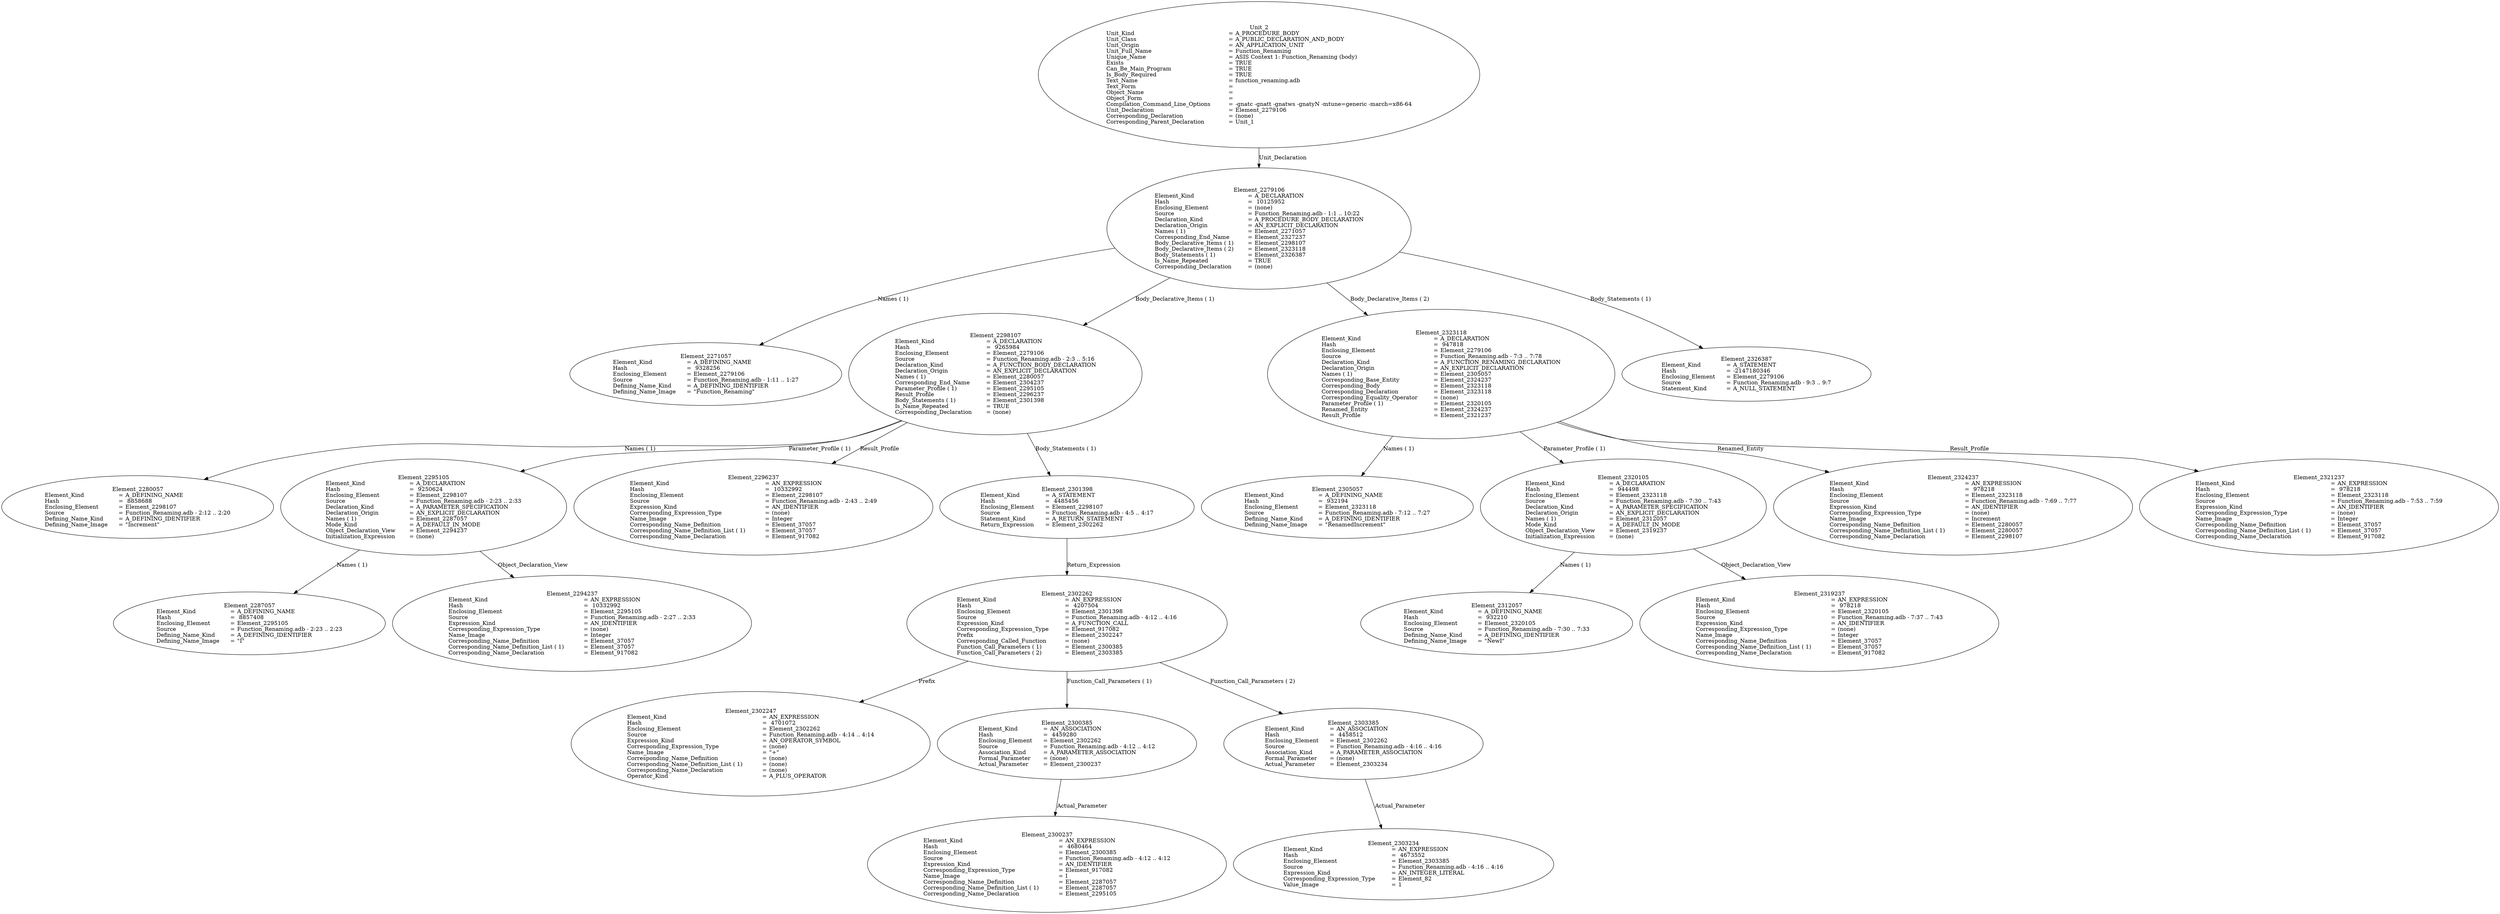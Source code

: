 digraph "function_renaming.adt" {
  Unit_2 -> Element_2279106
      [ label=Unit_Declaration ];
  Unit_2
      [ label=<<TABLE BORDER="0" CELLBORDER="0" CELLSPACING="0" CELLPADDING="0"> 
          <TR><TD COLSPAN="3">Unit_2</TD></TR>
          <TR><TD ALIGN="LEFT">Unit_Kind   </TD><TD> = </TD><TD ALIGN="LEFT">A_PROCEDURE_BODY</TD></TR>
          <TR><TD ALIGN="LEFT">Unit_Class   </TD><TD> = </TD><TD ALIGN="LEFT">A_PUBLIC_DECLARATION_AND_BODY</TD></TR>
          <TR><TD ALIGN="LEFT">Unit_Origin   </TD><TD> = </TD><TD ALIGN="LEFT">AN_APPLICATION_UNIT</TD></TR>
          <TR><TD ALIGN="LEFT">Unit_Full_Name    </TD><TD> = </TD><TD ALIGN="LEFT">Function_Renaming</TD></TR>
          <TR><TD ALIGN="LEFT">Unique_Name   </TD><TD> = </TD><TD ALIGN="LEFT">ASIS Context 1: Function_Renaming (body)</TD></TR>
          <TR><TD ALIGN="LEFT">Exists  </TD><TD> = </TD><TD ALIGN="LEFT">TRUE</TD></TR>
          <TR><TD ALIGN="LEFT">Can_Be_Main_Program     </TD><TD> = </TD><TD ALIGN="LEFT">TRUE</TD></TR>
          <TR><TD ALIGN="LEFT">Is_Body_Required     </TD><TD> = </TD><TD ALIGN="LEFT">TRUE</TD></TR>
          <TR><TD ALIGN="LEFT">Text_Name   </TD><TD> = </TD><TD ALIGN="LEFT">function_renaming.adb</TD></TR>
          <TR><TD ALIGN="LEFT">Text_Form   </TD><TD> = </TD><TD ALIGN="LEFT"></TD></TR>
          <TR><TD ALIGN="LEFT">Object_Name   </TD><TD> = </TD><TD ALIGN="LEFT"></TD></TR>
          <TR><TD ALIGN="LEFT">Object_Form   </TD><TD> = </TD><TD ALIGN="LEFT"></TD></TR>
          <TR><TD ALIGN="LEFT">Compilation_Command_Line_Options         </TD><TD> = </TD><TD ALIGN="LEFT">-gnatc -gnatt -gnatws -gnatyN -mtune=generic -march=x86-64</TD></TR>
          <TR><TD ALIGN="LEFT">Unit_Declaration     </TD><TD> = </TD><TD ALIGN="LEFT">Element_2279106</TD></TR>
          <TR><TD ALIGN="LEFT">Corresponding_Declaration       </TD><TD> = </TD><TD ALIGN="LEFT">(none)</TD></TR>
          <TR><TD ALIGN="LEFT">Corresponding_Parent_Declaration         </TD><TD> = </TD><TD ALIGN="LEFT">Unit_1</TD></TR>
          </TABLE>> ];
  Element_2279106 -> Element_2271057
      [ label="Names ( 1)" ];
  Element_2279106 -> Element_2298107
      [ label="Body_Declarative_Items ( 1)" ];
  Element_2279106 -> Element_2323118
      [ label="Body_Declarative_Items ( 2)" ];
  Element_2279106 -> Element_2326387
      [ label="Body_Statements ( 1)" ];
  Element_2279106
      [ label=<<TABLE BORDER="0" CELLBORDER="0" CELLSPACING="0" CELLPADDING="0"> 
          <TR><TD COLSPAN="3">Element_2279106</TD></TR>
          <TR><TD ALIGN="LEFT">Element_Kind    </TD><TD> = </TD><TD ALIGN="LEFT">A_DECLARATION</TD></TR>
          <TR><TD ALIGN="LEFT">Hash  </TD><TD> = </TD><TD ALIGN="LEFT"> 10125952</TD></TR>
          <TR><TD ALIGN="LEFT">Enclosing_Element     </TD><TD> = </TD><TD ALIGN="LEFT">(none)</TD></TR>
          <TR><TD ALIGN="LEFT">Source  </TD><TD> = </TD><TD ALIGN="LEFT">Function_Renaming.adb - 1:1 .. 10:22</TD></TR>
          <TR><TD ALIGN="LEFT">Declaration_Kind     </TD><TD> = </TD><TD ALIGN="LEFT">A_PROCEDURE_BODY_DECLARATION</TD></TR>
          <TR><TD ALIGN="LEFT">Declaration_Origin     </TD><TD> = </TD><TD ALIGN="LEFT">AN_EXPLICIT_DECLARATION</TD></TR>
          <TR><TD ALIGN="LEFT">Names ( 1)   </TD><TD> = </TD><TD ALIGN="LEFT">Element_2271057</TD></TR>
          <TR><TD ALIGN="LEFT">Corresponding_End_Name      </TD><TD> = </TD><TD ALIGN="LEFT">Element_2327237</TD></TR>
          <TR><TD ALIGN="LEFT">Body_Declarative_Items ( 1)       </TD><TD> = </TD><TD ALIGN="LEFT">Element_2298107</TD></TR>
          <TR><TD ALIGN="LEFT">Body_Declarative_Items ( 2)       </TD><TD> = </TD><TD ALIGN="LEFT">Element_2323118</TD></TR>
          <TR><TD ALIGN="LEFT">Body_Statements ( 1)      </TD><TD> = </TD><TD ALIGN="LEFT">Element_2326387</TD></TR>
          <TR><TD ALIGN="LEFT">Is_Name_Repeated     </TD><TD> = </TD><TD ALIGN="LEFT">TRUE</TD></TR>
          <TR><TD ALIGN="LEFT">Corresponding_Declaration       </TD><TD> = </TD><TD ALIGN="LEFT">(none)</TD></TR>
          </TABLE>> ];
  Element_2271057
      [ label=<<TABLE BORDER="0" CELLBORDER="0" CELLSPACING="0" CELLPADDING="0"> 
          <TR><TD COLSPAN="3">Element_2271057</TD></TR>
          <TR><TD ALIGN="LEFT">Element_Kind    </TD><TD> = </TD><TD ALIGN="LEFT">A_DEFINING_NAME</TD></TR>
          <TR><TD ALIGN="LEFT">Hash  </TD><TD> = </TD><TD ALIGN="LEFT"> 9328256</TD></TR>
          <TR><TD ALIGN="LEFT">Enclosing_Element     </TD><TD> = </TD><TD ALIGN="LEFT">Element_2279106</TD></TR>
          <TR><TD ALIGN="LEFT">Source  </TD><TD> = </TD><TD ALIGN="LEFT">Function_Renaming.adb - 1:11 .. 1:27</TD></TR>
          <TR><TD ALIGN="LEFT">Defining_Name_Kind     </TD><TD> = </TD><TD ALIGN="LEFT">A_DEFINING_IDENTIFIER</TD></TR>
          <TR><TD ALIGN="LEFT">Defining_Name_Image     </TD><TD> = </TD><TD ALIGN="LEFT">"Function_Renaming"</TD></TR>
          </TABLE>> ];
  Element_2298107 -> Element_2280057
      [ label="Names ( 1)" ];
  Element_2298107 -> Element_2295105
      [ label="Parameter_Profile ( 1)" ];
  Element_2298107 -> Element_2296237
      [ label=Result_Profile ];
  Element_2298107 -> Element_2301398
      [ label="Body_Statements ( 1)" ];
  Element_2298107
      [ label=<<TABLE BORDER="0" CELLBORDER="0" CELLSPACING="0" CELLPADDING="0"> 
          <TR><TD COLSPAN="3">Element_2298107</TD></TR>
          <TR><TD ALIGN="LEFT">Element_Kind    </TD><TD> = </TD><TD ALIGN="LEFT">A_DECLARATION</TD></TR>
          <TR><TD ALIGN="LEFT">Hash  </TD><TD> = </TD><TD ALIGN="LEFT"> 9265984</TD></TR>
          <TR><TD ALIGN="LEFT">Enclosing_Element     </TD><TD> = </TD><TD ALIGN="LEFT">Element_2279106</TD></TR>
          <TR><TD ALIGN="LEFT">Source  </TD><TD> = </TD><TD ALIGN="LEFT">Function_Renaming.adb - 2:3 .. 5:16</TD></TR>
          <TR><TD ALIGN="LEFT">Declaration_Kind     </TD><TD> = </TD><TD ALIGN="LEFT">A_FUNCTION_BODY_DECLARATION</TD></TR>
          <TR><TD ALIGN="LEFT">Declaration_Origin     </TD><TD> = </TD><TD ALIGN="LEFT">AN_EXPLICIT_DECLARATION</TD></TR>
          <TR><TD ALIGN="LEFT">Names ( 1)   </TD><TD> = </TD><TD ALIGN="LEFT">Element_2280057</TD></TR>
          <TR><TD ALIGN="LEFT">Corresponding_End_Name      </TD><TD> = </TD><TD ALIGN="LEFT">Element_2304237</TD></TR>
          <TR><TD ALIGN="LEFT">Parameter_Profile ( 1)      </TD><TD> = </TD><TD ALIGN="LEFT">Element_2295105</TD></TR>
          <TR><TD ALIGN="LEFT">Result_Profile    </TD><TD> = </TD><TD ALIGN="LEFT">Element_2296237</TD></TR>
          <TR><TD ALIGN="LEFT">Body_Statements ( 1)      </TD><TD> = </TD><TD ALIGN="LEFT">Element_2301398</TD></TR>
          <TR><TD ALIGN="LEFT">Is_Name_Repeated     </TD><TD> = </TD><TD ALIGN="LEFT">TRUE</TD></TR>
          <TR><TD ALIGN="LEFT">Corresponding_Declaration       </TD><TD> = </TD><TD ALIGN="LEFT">(none)</TD></TR>
          </TABLE>> ];
  Element_2280057
      [ label=<<TABLE BORDER="0" CELLBORDER="0" CELLSPACING="0" CELLPADDING="0"> 
          <TR><TD COLSPAN="3">Element_2280057</TD></TR>
          <TR><TD ALIGN="LEFT">Element_Kind    </TD><TD> = </TD><TD ALIGN="LEFT">A_DEFINING_NAME</TD></TR>
          <TR><TD ALIGN="LEFT">Hash  </TD><TD> = </TD><TD ALIGN="LEFT"> 8858688</TD></TR>
          <TR><TD ALIGN="LEFT">Enclosing_Element     </TD><TD> = </TD><TD ALIGN="LEFT">Element_2298107</TD></TR>
          <TR><TD ALIGN="LEFT">Source  </TD><TD> = </TD><TD ALIGN="LEFT">Function_Renaming.adb - 2:12 .. 2:20</TD></TR>
          <TR><TD ALIGN="LEFT">Defining_Name_Kind     </TD><TD> = </TD><TD ALIGN="LEFT">A_DEFINING_IDENTIFIER</TD></TR>
          <TR><TD ALIGN="LEFT">Defining_Name_Image     </TD><TD> = </TD><TD ALIGN="LEFT">"Increment"</TD></TR>
          </TABLE>> ];
  Element_2295105 -> Element_2287057
      [ label="Names ( 1)" ];
  Element_2295105 -> Element_2294237
      [ label=Object_Declaration_View ];
  Element_2295105
      [ label=<<TABLE BORDER="0" CELLBORDER="0" CELLSPACING="0" CELLPADDING="0"> 
          <TR><TD COLSPAN="3">Element_2295105</TD></TR>
          <TR><TD ALIGN="LEFT">Element_Kind    </TD><TD> = </TD><TD ALIGN="LEFT">A_DECLARATION</TD></TR>
          <TR><TD ALIGN="LEFT">Hash  </TD><TD> = </TD><TD ALIGN="LEFT"> 9250624</TD></TR>
          <TR><TD ALIGN="LEFT">Enclosing_Element     </TD><TD> = </TD><TD ALIGN="LEFT">Element_2298107</TD></TR>
          <TR><TD ALIGN="LEFT">Source  </TD><TD> = </TD><TD ALIGN="LEFT">Function_Renaming.adb - 2:23 .. 2:33</TD></TR>
          <TR><TD ALIGN="LEFT">Declaration_Kind     </TD><TD> = </TD><TD ALIGN="LEFT">A_PARAMETER_SPECIFICATION</TD></TR>
          <TR><TD ALIGN="LEFT">Declaration_Origin     </TD><TD> = </TD><TD ALIGN="LEFT">AN_EXPLICIT_DECLARATION</TD></TR>
          <TR><TD ALIGN="LEFT">Names ( 1)   </TD><TD> = </TD><TD ALIGN="LEFT">Element_2287057</TD></TR>
          <TR><TD ALIGN="LEFT">Mode_Kind   </TD><TD> = </TD><TD ALIGN="LEFT">A_DEFAULT_IN_MODE</TD></TR>
          <TR><TD ALIGN="LEFT">Object_Declaration_View      </TD><TD> = </TD><TD ALIGN="LEFT">Element_2294237</TD></TR>
          <TR><TD ALIGN="LEFT">Initialization_Expression       </TD><TD> = </TD><TD ALIGN="LEFT">(none)</TD></TR>
          </TABLE>> ];
  Element_2287057
      [ label=<<TABLE BORDER="0" CELLBORDER="0" CELLSPACING="0" CELLPADDING="0"> 
          <TR><TD COLSPAN="3">Element_2287057</TD></TR>
          <TR><TD ALIGN="LEFT">Element_Kind    </TD><TD> = </TD><TD ALIGN="LEFT">A_DEFINING_NAME</TD></TR>
          <TR><TD ALIGN="LEFT">Hash  </TD><TD> = </TD><TD ALIGN="LEFT"> 8857408</TD></TR>
          <TR><TD ALIGN="LEFT">Enclosing_Element     </TD><TD> = </TD><TD ALIGN="LEFT">Element_2295105</TD></TR>
          <TR><TD ALIGN="LEFT">Source  </TD><TD> = </TD><TD ALIGN="LEFT">Function_Renaming.adb - 2:23 .. 2:23</TD></TR>
          <TR><TD ALIGN="LEFT">Defining_Name_Kind     </TD><TD> = </TD><TD ALIGN="LEFT">A_DEFINING_IDENTIFIER</TD></TR>
          <TR><TD ALIGN="LEFT">Defining_Name_Image     </TD><TD> = </TD><TD ALIGN="LEFT">"I"</TD></TR>
          </TABLE>> ];
  Element_2294237
      [ label=<<TABLE BORDER="0" CELLBORDER="0" CELLSPACING="0" CELLPADDING="0"> 
          <TR><TD COLSPAN="3">Element_2294237</TD></TR>
          <TR><TD ALIGN="LEFT">Element_Kind    </TD><TD> = </TD><TD ALIGN="LEFT">AN_EXPRESSION</TD></TR>
          <TR><TD ALIGN="LEFT">Hash  </TD><TD> = </TD><TD ALIGN="LEFT"> 10332992</TD></TR>
          <TR><TD ALIGN="LEFT">Enclosing_Element     </TD><TD> = </TD><TD ALIGN="LEFT">Element_2295105</TD></TR>
          <TR><TD ALIGN="LEFT">Source  </TD><TD> = </TD><TD ALIGN="LEFT">Function_Renaming.adb - 2:27 .. 2:33</TD></TR>
          <TR><TD ALIGN="LEFT">Expression_Kind    </TD><TD> = </TD><TD ALIGN="LEFT">AN_IDENTIFIER</TD></TR>
          <TR><TD ALIGN="LEFT">Corresponding_Expression_Type        </TD><TD> = </TD><TD ALIGN="LEFT">(none)</TD></TR>
          <TR><TD ALIGN="LEFT">Name_Image   </TD><TD> = </TD><TD ALIGN="LEFT">Integer</TD></TR>
          <TR><TD ALIGN="LEFT">Corresponding_Name_Definition        </TD><TD> = </TD><TD ALIGN="LEFT">Element_37057</TD></TR>
          <TR><TD ALIGN="LEFT">Corresponding_Name_Definition_List ( 1)          </TD><TD> = </TD><TD ALIGN="LEFT">Element_37057</TD></TR>
          <TR><TD ALIGN="LEFT">Corresponding_Name_Declaration        </TD><TD> = </TD><TD ALIGN="LEFT">Element_917082</TD></TR>
          </TABLE>> ];
  Element_2296237
      [ label=<<TABLE BORDER="0" CELLBORDER="0" CELLSPACING="0" CELLPADDING="0"> 
          <TR><TD COLSPAN="3">Element_2296237</TD></TR>
          <TR><TD ALIGN="LEFT">Element_Kind    </TD><TD> = </TD><TD ALIGN="LEFT">AN_EXPRESSION</TD></TR>
          <TR><TD ALIGN="LEFT">Hash  </TD><TD> = </TD><TD ALIGN="LEFT"> 10332992</TD></TR>
          <TR><TD ALIGN="LEFT">Enclosing_Element     </TD><TD> = </TD><TD ALIGN="LEFT">Element_2298107</TD></TR>
          <TR><TD ALIGN="LEFT">Source  </TD><TD> = </TD><TD ALIGN="LEFT">Function_Renaming.adb - 2:43 .. 2:49</TD></TR>
          <TR><TD ALIGN="LEFT">Expression_Kind    </TD><TD> = </TD><TD ALIGN="LEFT">AN_IDENTIFIER</TD></TR>
          <TR><TD ALIGN="LEFT">Corresponding_Expression_Type        </TD><TD> = </TD><TD ALIGN="LEFT">(none)</TD></TR>
          <TR><TD ALIGN="LEFT">Name_Image   </TD><TD> = </TD><TD ALIGN="LEFT">Integer</TD></TR>
          <TR><TD ALIGN="LEFT">Corresponding_Name_Definition        </TD><TD> = </TD><TD ALIGN="LEFT">Element_37057</TD></TR>
          <TR><TD ALIGN="LEFT">Corresponding_Name_Definition_List ( 1)          </TD><TD> = </TD><TD ALIGN="LEFT">Element_37057</TD></TR>
          <TR><TD ALIGN="LEFT">Corresponding_Name_Declaration        </TD><TD> = </TD><TD ALIGN="LEFT">Element_917082</TD></TR>
          </TABLE>> ];
  Element_2301398 -> Element_2302262
      [ label=Return_Expression ];
  Element_2301398
      [ label=<<TABLE BORDER="0" CELLBORDER="0" CELLSPACING="0" CELLPADDING="0"> 
          <TR><TD COLSPAN="3">Element_2301398</TD></TR>
          <TR><TD ALIGN="LEFT">Element_Kind    </TD><TD> = </TD><TD ALIGN="LEFT">A_STATEMENT</TD></TR>
          <TR><TD ALIGN="LEFT">Hash  </TD><TD> = </TD><TD ALIGN="LEFT"> 4485456</TD></TR>
          <TR><TD ALIGN="LEFT">Enclosing_Element     </TD><TD> = </TD><TD ALIGN="LEFT">Element_2298107</TD></TR>
          <TR><TD ALIGN="LEFT">Source  </TD><TD> = </TD><TD ALIGN="LEFT">Function_Renaming.adb - 4:5 .. 4:17</TD></TR>
          <TR><TD ALIGN="LEFT">Statement_Kind    </TD><TD> = </TD><TD ALIGN="LEFT">A_RETURN_STATEMENT</TD></TR>
          <TR><TD ALIGN="LEFT">Return_Expression     </TD><TD> = </TD><TD ALIGN="LEFT">Element_2302262</TD></TR>
          </TABLE>> ];
  Element_2302262 -> Element_2302247
      [ label=Prefix ];
  Element_2302262 -> Element_2300385
      [ label="Function_Call_Parameters ( 1)" ];
  Element_2302262 -> Element_2303385
      [ label="Function_Call_Parameters ( 2)" ];
  Element_2302262
      [ label=<<TABLE BORDER="0" CELLBORDER="0" CELLSPACING="0" CELLPADDING="0"> 
          <TR><TD COLSPAN="3">Element_2302262</TD></TR>
          <TR><TD ALIGN="LEFT">Element_Kind    </TD><TD> = </TD><TD ALIGN="LEFT">AN_EXPRESSION</TD></TR>
          <TR><TD ALIGN="LEFT">Hash  </TD><TD> = </TD><TD ALIGN="LEFT"> 4207504</TD></TR>
          <TR><TD ALIGN="LEFT">Enclosing_Element     </TD><TD> = </TD><TD ALIGN="LEFT">Element_2301398</TD></TR>
          <TR><TD ALIGN="LEFT">Source  </TD><TD> = </TD><TD ALIGN="LEFT">Function_Renaming.adb - 4:12 .. 4:16</TD></TR>
          <TR><TD ALIGN="LEFT">Expression_Kind    </TD><TD> = </TD><TD ALIGN="LEFT">A_FUNCTION_CALL</TD></TR>
          <TR><TD ALIGN="LEFT">Corresponding_Expression_Type        </TD><TD> = </TD><TD ALIGN="LEFT">Element_917082</TD></TR>
          <TR><TD ALIGN="LEFT">Prefix  </TD><TD> = </TD><TD ALIGN="LEFT">Element_2302247</TD></TR>
          <TR><TD ALIGN="LEFT">Corresponding_Called_Function        </TD><TD> = </TD><TD ALIGN="LEFT">(none)</TD></TR>
          <TR><TD ALIGN="LEFT">Function_Call_Parameters ( 1)        </TD><TD> = </TD><TD ALIGN="LEFT">Element_2300385</TD></TR>
          <TR><TD ALIGN="LEFT">Function_Call_Parameters ( 2)        </TD><TD> = </TD><TD ALIGN="LEFT">Element_2303385</TD></TR>
          </TABLE>> ];
  Element_2300385 -> Element_2300237
      [ label=Actual_Parameter ];
  Element_2300385
      [ label=<<TABLE BORDER="0" CELLBORDER="0" CELLSPACING="0" CELLPADDING="0"> 
          <TR><TD COLSPAN="3">Element_2300385</TD></TR>
          <TR><TD ALIGN="LEFT">Element_Kind    </TD><TD> = </TD><TD ALIGN="LEFT">AN_ASSOCIATION</TD></TR>
          <TR><TD ALIGN="LEFT">Hash  </TD><TD> = </TD><TD ALIGN="LEFT"> 4459280</TD></TR>
          <TR><TD ALIGN="LEFT">Enclosing_Element     </TD><TD> = </TD><TD ALIGN="LEFT">Element_2302262</TD></TR>
          <TR><TD ALIGN="LEFT">Source  </TD><TD> = </TD><TD ALIGN="LEFT">Function_Renaming.adb - 4:12 .. 4:12</TD></TR>
          <TR><TD ALIGN="LEFT">Association_Kind     </TD><TD> = </TD><TD ALIGN="LEFT">A_PARAMETER_ASSOCIATION</TD></TR>
          <TR><TD ALIGN="LEFT">Formal_Parameter     </TD><TD> = </TD><TD ALIGN="LEFT">(none)</TD></TR>
          <TR><TD ALIGN="LEFT">Actual_Parameter     </TD><TD> = </TD><TD ALIGN="LEFT">Element_2300237</TD></TR>
          </TABLE>> ];
  Element_2300237
      [ label=<<TABLE BORDER="0" CELLBORDER="0" CELLSPACING="0" CELLPADDING="0"> 
          <TR><TD COLSPAN="3">Element_2300237</TD></TR>
          <TR><TD ALIGN="LEFT">Element_Kind    </TD><TD> = </TD><TD ALIGN="LEFT">AN_EXPRESSION</TD></TR>
          <TR><TD ALIGN="LEFT">Hash  </TD><TD> = </TD><TD ALIGN="LEFT"> 4680464</TD></TR>
          <TR><TD ALIGN="LEFT">Enclosing_Element     </TD><TD> = </TD><TD ALIGN="LEFT">Element_2300385</TD></TR>
          <TR><TD ALIGN="LEFT">Source  </TD><TD> = </TD><TD ALIGN="LEFT">Function_Renaming.adb - 4:12 .. 4:12</TD></TR>
          <TR><TD ALIGN="LEFT">Expression_Kind    </TD><TD> = </TD><TD ALIGN="LEFT">AN_IDENTIFIER</TD></TR>
          <TR><TD ALIGN="LEFT">Corresponding_Expression_Type        </TD><TD> = </TD><TD ALIGN="LEFT">Element_917082</TD></TR>
          <TR><TD ALIGN="LEFT">Name_Image   </TD><TD> = </TD><TD ALIGN="LEFT">I</TD></TR>
          <TR><TD ALIGN="LEFT">Corresponding_Name_Definition        </TD><TD> = </TD><TD ALIGN="LEFT">Element_2287057</TD></TR>
          <TR><TD ALIGN="LEFT">Corresponding_Name_Definition_List ( 1)          </TD><TD> = </TD><TD ALIGN="LEFT">Element_2287057</TD></TR>
          <TR><TD ALIGN="LEFT">Corresponding_Name_Declaration        </TD><TD> = </TD><TD ALIGN="LEFT">Element_2295105</TD></TR>
          </TABLE>> ];
  Element_2302247
      [ label=<<TABLE BORDER="0" CELLBORDER="0" CELLSPACING="0" CELLPADDING="0"> 
          <TR><TD COLSPAN="3">Element_2302247</TD></TR>
          <TR><TD ALIGN="LEFT">Element_Kind    </TD><TD> = </TD><TD ALIGN="LEFT">AN_EXPRESSION</TD></TR>
          <TR><TD ALIGN="LEFT">Hash  </TD><TD> = </TD><TD ALIGN="LEFT"> 4701072</TD></TR>
          <TR><TD ALIGN="LEFT">Enclosing_Element     </TD><TD> = </TD><TD ALIGN="LEFT">Element_2302262</TD></TR>
          <TR><TD ALIGN="LEFT">Source  </TD><TD> = </TD><TD ALIGN="LEFT">Function_Renaming.adb - 4:14 .. 4:14</TD></TR>
          <TR><TD ALIGN="LEFT">Expression_Kind    </TD><TD> = </TD><TD ALIGN="LEFT">AN_OPERATOR_SYMBOL</TD></TR>
          <TR><TD ALIGN="LEFT">Corresponding_Expression_Type        </TD><TD> = </TD><TD ALIGN="LEFT">(none)</TD></TR>
          <TR><TD ALIGN="LEFT">Name_Image   </TD><TD> = </TD><TD ALIGN="LEFT">"+"</TD></TR>
          <TR><TD ALIGN="LEFT">Corresponding_Name_Definition        </TD><TD> = </TD><TD ALIGN="LEFT">(none)</TD></TR>
          <TR><TD ALIGN="LEFT">Corresponding_Name_Definition_List ( 1)          </TD><TD> = </TD><TD ALIGN="LEFT">(none)</TD></TR>
          <TR><TD ALIGN="LEFT">Corresponding_Name_Declaration        </TD><TD> = </TD><TD ALIGN="LEFT">(none)</TD></TR>
          <TR><TD ALIGN="LEFT">Operator_Kind    </TD><TD> = </TD><TD ALIGN="LEFT">A_PLUS_OPERATOR</TD></TR>
          </TABLE>> ];
  Element_2303385 -> Element_2303234
      [ label=Actual_Parameter ];
  Element_2303385
      [ label=<<TABLE BORDER="0" CELLBORDER="0" CELLSPACING="0" CELLPADDING="0"> 
          <TR><TD COLSPAN="3">Element_2303385</TD></TR>
          <TR><TD ALIGN="LEFT">Element_Kind    </TD><TD> = </TD><TD ALIGN="LEFT">AN_ASSOCIATION</TD></TR>
          <TR><TD ALIGN="LEFT">Hash  </TD><TD> = </TD><TD ALIGN="LEFT"> 4458512</TD></TR>
          <TR><TD ALIGN="LEFT">Enclosing_Element     </TD><TD> = </TD><TD ALIGN="LEFT">Element_2302262</TD></TR>
          <TR><TD ALIGN="LEFT">Source  </TD><TD> = </TD><TD ALIGN="LEFT">Function_Renaming.adb - 4:16 .. 4:16</TD></TR>
          <TR><TD ALIGN="LEFT">Association_Kind     </TD><TD> = </TD><TD ALIGN="LEFT">A_PARAMETER_ASSOCIATION</TD></TR>
          <TR><TD ALIGN="LEFT">Formal_Parameter     </TD><TD> = </TD><TD ALIGN="LEFT">(none)</TD></TR>
          <TR><TD ALIGN="LEFT">Actual_Parameter     </TD><TD> = </TD><TD ALIGN="LEFT">Element_2303234</TD></TR>
          </TABLE>> ];
  Element_2303234
      [ label=<<TABLE BORDER="0" CELLBORDER="0" CELLSPACING="0" CELLPADDING="0"> 
          <TR><TD COLSPAN="3">Element_2303234</TD></TR>
          <TR><TD ALIGN="LEFT">Element_Kind    </TD><TD> = </TD><TD ALIGN="LEFT">AN_EXPRESSION</TD></TR>
          <TR><TD ALIGN="LEFT">Hash  </TD><TD> = </TD><TD ALIGN="LEFT"> 4673552</TD></TR>
          <TR><TD ALIGN="LEFT">Enclosing_Element     </TD><TD> = </TD><TD ALIGN="LEFT">Element_2303385</TD></TR>
          <TR><TD ALIGN="LEFT">Source  </TD><TD> = </TD><TD ALIGN="LEFT">Function_Renaming.adb - 4:16 .. 4:16</TD></TR>
          <TR><TD ALIGN="LEFT">Expression_Kind    </TD><TD> = </TD><TD ALIGN="LEFT">AN_INTEGER_LITERAL</TD></TR>
          <TR><TD ALIGN="LEFT">Corresponding_Expression_Type        </TD><TD> = </TD><TD ALIGN="LEFT">Element_82</TD></TR>
          <TR><TD ALIGN="LEFT">Value_Image   </TD><TD> = </TD><TD ALIGN="LEFT">1</TD></TR>
          </TABLE>> ];
  Element_2323118 -> Element_2305057
      [ label="Names ( 1)" ];
  Element_2323118 -> Element_2320105
      [ label="Parameter_Profile ( 1)" ];
  Element_2323118 -> Element_2324237
      [ label=Renamed_Entity ];
  Element_2323118 -> Element_2321237
      [ label=Result_Profile ];
  Element_2323118
      [ label=<<TABLE BORDER="0" CELLBORDER="0" CELLSPACING="0" CELLPADDING="0"> 
          <TR><TD COLSPAN="3">Element_2323118</TD></TR>
          <TR><TD ALIGN="LEFT">Element_Kind    </TD><TD> = </TD><TD ALIGN="LEFT">A_DECLARATION</TD></TR>
          <TR><TD ALIGN="LEFT">Hash  </TD><TD> = </TD><TD ALIGN="LEFT"> 947818</TD></TR>
          <TR><TD ALIGN="LEFT">Enclosing_Element     </TD><TD> = </TD><TD ALIGN="LEFT">Element_2279106</TD></TR>
          <TR><TD ALIGN="LEFT">Source  </TD><TD> = </TD><TD ALIGN="LEFT">Function_Renaming.adb - 7:3 .. 7:78</TD></TR>
          <TR><TD ALIGN="LEFT">Declaration_Kind     </TD><TD> = </TD><TD ALIGN="LEFT">A_FUNCTION_RENAMING_DECLARATION</TD></TR>
          <TR><TD ALIGN="LEFT">Declaration_Origin     </TD><TD> = </TD><TD ALIGN="LEFT">AN_EXPLICIT_DECLARATION</TD></TR>
          <TR><TD ALIGN="LEFT">Names ( 1)   </TD><TD> = </TD><TD ALIGN="LEFT">Element_2305057</TD></TR>
          <TR><TD ALIGN="LEFT">Corresponding_Base_Entity       </TD><TD> = </TD><TD ALIGN="LEFT">Element_2324237</TD></TR>
          <TR><TD ALIGN="LEFT">Corresponding_Body     </TD><TD> = </TD><TD ALIGN="LEFT">Element_2323118</TD></TR>
          <TR><TD ALIGN="LEFT">Corresponding_Declaration       </TD><TD> = </TD><TD ALIGN="LEFT">Element_2323118</TD></TR>
          <TR><TD ALIGN="LEFT">Corresponding_Equality_Operator        </TD><TD> = </TD><TD ALIGN="LEFT">(none)</TD></TR>
          <TR><TD ALIGN="LEFT">Parameter_Profile ( 1)      </TD><TD> = </TD><TD ALIGN="LEFT">Element_2320105</TD></TR>
          <TR><TD ALIGN="LEFT">Renamed_Entity    </TD><TD> = </TD><TD ALIGN="LEFT">Element_2324237</TD></TR>
          <TR><TD ALIGN="LEFT">Result_Profile    </TD><TD> = </TD><TD ALIGN="LEFT">Element_2321237</TD></TR>
          </TABLE>> ];
  Element_2305057
      [ label=<<TABLE BORDER="0" CELLBORDER="0" CELLSPACING="0" CELLPADDING="0"> 
          <TR><TD COLSPAN="3">Element_2305057</TD></TR>
          <TR><TD ALIGN="LEFT">Element_Kind    </TD><TD> = </TD><TD ALIGN="LEFT">A_DEFINING_NAME</TD></TR>
          <TR><TD ALIGN="LEFT">Hash  </TD><TD> = </TD><TD ALIGN="LEFT"> 932194</TD></TR>
          <TR><TD ALIGN="LEFT">Enclosing_Element     </TD><TD> = </TD><TD ALIGN="LEFT">Element_2323118</TD></TR>
          <TR><TD ALIGN="LEFT">Source  </TD><TD> = </TD><TD ALIGN="LEFT">Function_Renaming.adb - 7:12 .. 7:27</TD></TR>
          <TR><TD ALIGN="LEFT">Defining_Name_Kind     </TD><TD> = </TD><TD ALIGN="LEFT">A_DEFINING_IDENTIFIER</TD></TR>
          <TR><TD ALIGN="LEFT">Defining_Name_Image     </TD><TD> = </TD><TD ALIGN="LEFT">"RenamedIncrement"</TD></TR>
          </TABLE>> ];
  Element_2320105 -> Element_2312057
      [ label="Names ( 1)" ];
  Element_2320105 -> Element_2319237
      [ label=Object_Declaration_View ];
  Element_2320105
      [ label=<<TABLE BORDER="0" CELLBORDER="0" CELLSPACING="0" CELLPADDING="0"> 
          <TR><TD COLSPAN="3">Element_2320105</TD></TR>
          <TR><TD ALIGN="LEFT">Element_Kind    </TD><TD> = </TD><TD ALIGN="LEFT">A_DECLARATION</TD></TR>
          <TR><TD ALIGN="LEFT">Hash  </TD><TD> = </TD><TD ALIGN="LEFT"> 944498</TD></TR>
          <TR><TD ALIGN="LEFT">Enclosing_Element     </TD><TD> = </TD><TD ALIGN="LEFT">Element_2323118</TD></TR>
          <TR><TD ALIGN="LEFT">Source  </TD><TD> = </TD><TD ALIGN="LEFT">Function_Renaming.adb - 7:30 .. 7:43</TD></TR>
          <TR><TD ALIGN="LEFT">Declaration_Kind     </TD><TD> = </TD><TD ALIGN="LEFT">A_PARAMETER_SPECIFICATION</TD></TR>
          <TR><TD ALIGN="LEFT">Declaration_Origin     </TD><TD> = </TD><TD ALIGN="LEFT">AN_EXPLICIT_DECLARATION</TD></TR>
          <TR><TD ALIGN="LEFT">Names ( 1)   </TD><TD> = </TD><TD ALIGN="LEFT">Element_2312057</TD></TR>
          <TR><TD ALIGN="LEFT">Mode_Kind   </TD><TD> = </TD><TD ALIGN="LEFT">A_DEFAULT_IN_MODE</TD></TR>
          <TR><TD ALIGN="LEFT">Object_Declaration_View      </TD><TD> = </TD><TD ALIGN="LEFT">Element_2319237</TD></TR>
          <TR><TD ALIGN="LEFT">Initialization_Expression       </TD><TD> = </TD><TD ALIGN="LEFT">(none)</TD></TR>
          </TABLE>> ];
  Element_2312057
      [ label=<<TABLE BORDER="0" CELLBORDER="0" CELLSPACING="0" CELLPADDING="0"> 
          <TR><TD COLSPAN="3">Element_2312057</TD></TR>
          <TR><TD ALIGN="LEFT">Element_Kind    </TD><TD> = </TD><TD ALIGN="LEFT">A_DEFINING_NAME</TD></TR>
          <TR><TD ALIGN="LEFT">Hash  </TD><TD> = </TD><TD ALIGN="LEFT"> 932210</TD></TR>
          <TR><TD ALIGN="LEFT">Enclosing_Element     </TD><TD> = </TD><TD ALIGN="LEFT">Element_2320105</TD></TR>
          <TR><TD ALIGN="LEFT">Source  </TD><TD> = </TD><TD ALIGN="LEFT">Function_Renaming.adb - 7:30 .. 7:33</TD></TR>
          <TR><TD ALIGN="LEFT">Defining_Name_Kind     </TD><TD> = </TD><TD ALIGN="LEFT">A_DEFINING_IDENTIFIER</TD></TR>
          <TR><TD ALIGN="LEFT">Defining_Name_Image     </TD><TD> = </TD><TD ALIGN="LEFT">"NewI"</TD></TR>
          </TABLE>> ];
  Element_2319237
      [ label=<<TABLE BORDER="0" CELLBORDER="0" CELLSPACING="0" CELLPADDING="0"> 
          <TR><TD COLSPAN="3">Element_2319237</TD></TR>
          <TR><TD ALIGN="LEFT">Element_Kind    </TD><TD> = </TD><TD ALIGN="LEFT">AN_EXPRESSION</TD></TR>
          <TR><TD ALIGN="LEFT">Hash  </TD><TD> = </TD><TD ALIGN="LEFT"> 978218</TD></TR>
          <TR><TD ALIGN="LEFT">Enclosing_Element     </TD><TD> = </TD><TD ALIGN="LEFT">Element_2320105</TD></TR>
          <TR><TD ALIGN="LEFT">Source  </TD><TD> = </TD><TD ALIGN="LEFT">Function_Renaming.adb - 7:37 .. 7:43</TD></TR>
          <TR><TD ALIGN="LEFT">Expression_Kind    </TD><TD> = </TD><TD ALIGN="LEFT">AN_IDENTIFIER</TD></TR>
          <TR><TD ALIGN="LEFT">Corresponding_Expression_Type        </TD><TD> = </TD><TD ALIGN="LEFT">(none)</TD></TR>
          <TR><TD ALIGN="LEFT">Name_Image   </TD><TD> = </TD><TD ALIGN="LEFT">Integer</TD></TR>
          <TR><TD ALIGN="LEFT">Corresponding_Name_Definition        </TD><TD> = </TD><TD ALIGN="LEFT">Element_37057</TD></TR>
          <TR><TD ALIGN="LEFT">Corresponding_Name_Definition_List ( 1)          </TD><TD> = </TD><TD ALIGN="LEFT">Element_37057</TD></TR>
          <TR><TD ALIGN="LEFT">Corresponding_Name_Declaration        </TD><TD> = </TD><TD ALIGN="LEFT">Element_917082</TD></TR>
          </TABLE>> ];
  Element_2321237
      [ label=<<TABLE BORDER="0" CELLBORDER="0" CELLSPACING="0" CELLPADDING="0"> 
          <TR><TD COLSPAN="3">Element_2321237</TD></TR>
          <TR><TD ALIGN="LEFT">Element_Kind    </TD><TD> = </TD><TD ALIGN="LEFT">AN_EXPRESSION</TD></TR>
          <TR><TD ALIGN="LEFT">Hash  </TD><TD> = </TD><TD ALIGN="LEFT"> 978218</TD></TR>
          <TR><TD ALIGN="LEFT">Enclosing_Element     </TD><TD> = </TD><TD ALIGN="LEFT">Element_2323118</TD></TR>
          <TR><TD ALIGN="LEFT">Source  </TD><TD> = </TD><TD ALIGN="LEFT">Function_Renaming.adb - 7:53 .. 7:59</TD></TR>
          <TR><TD ALIGN="LEFT">Expression_Kind    </TD><TD> = </TD><TD ALIGN="LEFT">AN_IDENTIFIER</TD></TR>
          <TR><TD ALIGN="LEFT">Corresponding_Expression_Type        </TD><TD> = </TD><TD ALIGN="LEFT">(none)</TD></TR>
          <TR><TD ALIGN="LEFT">Name_Image   </TD><TD> = </TD><TD ALIGN="LEFT">Integer</TD></TR>
          <TR><TD ALIGN="LEFT">Corresponding_Name_Definition        </TD><TD> = </TD><TD ALIGN="LEFT">Element_37057</TD></TR>
          <TR><TD ALIGN="LEFT">Corresponding_Name_Definition_List ( 1)          </TD><TD> = </TD><TD ALIGN="LEFT">Element_37057</TD></TR>
          <TR><TD ALIGN="LEFT">Corresponding_Name_Declaration        </TD><TD> = </TD><TD ALIGN="LEFT">Element_917082</TD></TR>
          </TABLE>> ];
  Element_2324237
      [ label=<<TABLE BORDER="0" CELLBORDER="0" CELLSPACING="0" CELLPADDING="0"> 
          <TR><TD COLSPAN="3">Element_2324237</TD></TR>
          <TR><TD ALIGN="LEFT">Element_Kind    </TD><TD> = </TD><TD ALIGN="LEFT">AN_EXPRESSION</TD></TR>
          <TR><TD ALIGN="LEFT">Hash  </TD><TD> = </TD><TD ALIGN="LEFT"> 978218</TD></TR>
          <TR><TD ALIGN="LEFT">Enclosing_Element     </TD><TD> = </TD><TD ALIGN="LEFT">Element_2323118</TD></TR>
          <TR><TD ALIGN="LEFT">Source  </TD><TD> = </TD><TD ALIGN="LEFT">Function_Renaming.adb - 7:69 .. 7:77</TD></TR>
          <TR><TD ALIGN="LEFT">Expression_Kind    </TD><TD> = </TD><TD ALIGN="LEFT">AN_IDENTIFIER</TD></TR>
          <TR><TD ALIGN="LEFT">Corresponding_Expression_Type        </TD><TD> = </TD><TD ALIGN="LEFT">(none)</TD></TR>
          <TR><TD ALIGN="LEFT">Name_Image   </TD><TD> = </TD><TD ALIGN="LEFT">Increment</TD></TR>
          <TR><TD ALIGN="LEFT">Corresponding_Name_Definition        </TD><TD> = </TD><TD ALIGN="LEFT">Element_2280057</TD></TR>
          <TR><TD ALIGN="LEFT">Corresponding_Name_Definition_List ( 1)          </TD><TD> = </TD><TD ALIGN="LEFT">Element_2280057</TD></TR>
          <TR><TD ALIGN="LEFT">Corresponding_Name_Declaration        </TD><TD> = </TD><TD ALIGN="LEFT">Element_2298107</TD></TR>
          </TABLE>> ];
  Element_2326387
      [ label=<<TABLE BORDER="0" CELLBORDER="0" CELLSPACING="0" CELLPADDING="0"> 
          <TR><TD COLSPAN="3">Element_2326387</TD></TR>
          <TR><TD ALIGN="LEFT">Element_Kind    </TD><TD> = </TD><TD ALIGN="LEFT">A_STATEMENT</TD></TR>
          <TR><TD ALIGN="LEFT">Hash  </TD><TD> = </TD><TD ALIGN="LEFT">-2147180346</TD></TR>
          <TR><TD ALIGN="LEFT">Enclosing_Element     </TD><TD> = </TD><TD ALIGN="LEFT">Element_2279106</TD></TR>
          <TR><TD ALIGN="LEFT">Source  </TD><TD> = </TD><TD ALIGN="LEFT">Function_Renaming.adb - 9:3 .. 9:7</TD></TR>
          <TR><TD ALIGN="LEFT">Statement_Kind    </TD><TD> = </TD><TD ALIGN="LEFT">A_NULL_STATEMENT</TD></TR>
          </TABLE>> ]
}
